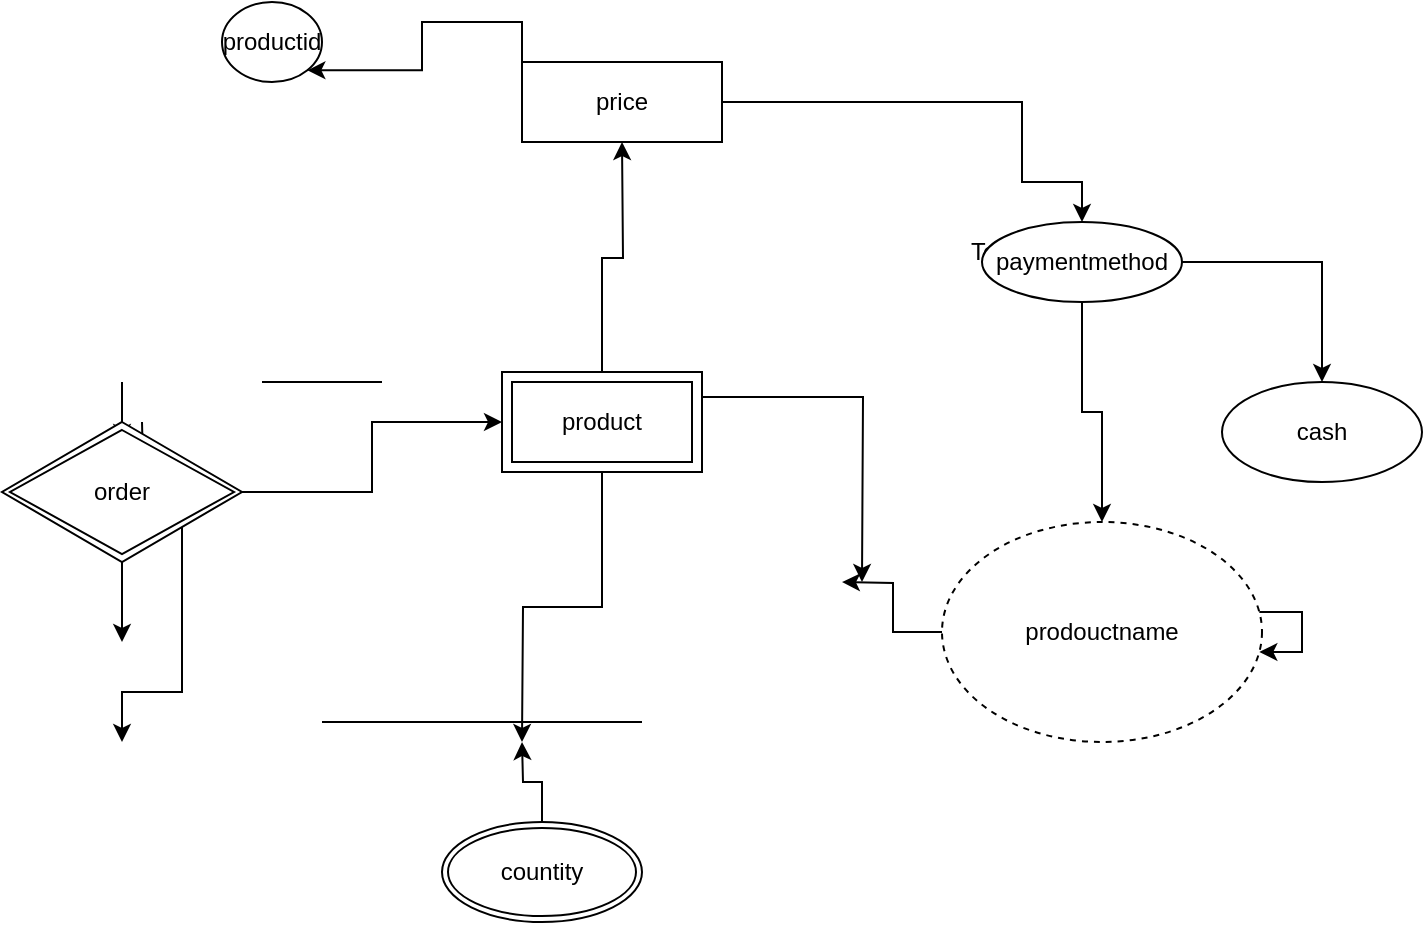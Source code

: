 <mxfile version="24.7.8">
  <diagram name="Page-1" id="nMIdsSAGfcEbU7PECnYd">
    <mxGraphModel dx="2126" dy="606" grid="1" gridSize="10" guides="1" tooltips="1" connect="1" arrows="1" fold="1" page="1" pageScale="1" pageWidth="850" pageHeight="1100" math="0" shadow="0">
      <root>
        <mxCell id="0" />
        <mxCell id="1" parent="0" />
        <mxCell id="_Bo3_sBhR5wy6XbTODaC-23" style="edgeStyle=orthogonalEdgeStyle;rounded=0;orthogonalLoop=1;jettySize=auto;html=1;exitX=1;exitY=0.5;exitDx=0;exitDy=0;" parent="1" source="_Bo3_sBhR5wy6XbTODaC-4" target="_Bo3_sBhR5wy6XbTODaC-37" edge="1">
          <mxGeometry relative="1" as="geometry">
            <mxPoint x="300" y="280" as="targetPoint" />
            <Array as="points">
              <mxPoint x="300" y="170" />
              <mxPoint x="300" y="210" />
              <mxPoint x="330" y="210" />
            </Array>
          </mxGeometry>
        </mxCell>
        <mxCell id="_Bo3_sBhR5wy6XbTODaC-35" style="edgeStyle=orthogonalEdgeStyle;rounded=0;orthogonalLoop=1;jettySize=auto;html=1;exitX=0;exitY=0;exitDx=0;exitDy=0;entryX=1;entryY=1;entryDx=0;entryDy=0;" parent="1" source="_Bo3_sBhR5wy6XbTODaC-4" target="_Bo3_sBhR5wy6XbTODaC-7" edge="1">
          <mxGeometry relative="1" as="geometry" />
        </mxCell>
        <mxCell id="_Bo3_sBhR5wy6XbTODaC-4" value="price" style="whiteSpace=wrap;html=1;align=center;" parent="1" vertex="1">
          <mxGeometry x="50" y="150" width="100" height="40" as="geometry" />
        </mxCell>
        <mxCell id="_Bo3_sBhR5wy6XbTODaC-8" style="edgeStyle=orthogonalEdgeStyle;rounded=0;orthogonalLoop=1;jettySize=auto;html=1;exitX=0.5;exitY=1;exitDx=0;exitDy=0;" parent="1" source="_Bo3_sBhR5wy6XbTODaC-5" edge="1">
          <mxGeometry relative="1" as="geometry">
            <mxPoint x="-150" y="440" as="targetPoint" />
          </mxGeometry>
        </mxCell>
        <mxCell id="_Bo3_sBhR5wy6XbTODaC-22" style="edgeStyle=orthogonalEdgeStyle;rounded=0;orthogonalLoop=1;jettySize=auto;html=1;exitX=1;exitY=0;exitDx=0;exitDy=0;" parent="1" source="_Bo3_sBhR5wy6XbTODaC-5" edge="1">
          <mxGeometry relative="1" as="geometry">
            <mxPoint x="-150" y="490" as="targetPoint" />
            <Array as="points">
              <mxPoint x="-130" y="465" />
              <mxPoint x="-149" y="465" />
            </Array>
          </mxGeometry>
        </mxCell>
        <mxCell id="_Bo3_sBhR5wy6XbTODaC-31" style="edgeStyle=orthogonalEdgeStyle;rounded=0;orthogonalLoop=1;jettySize=auto;html=1;" parent="1" source="_Bo3_sBhR5wy6XbTODaC-5" edge="1">
          <mxGeometry relative="1" as="geometry">
            <mxPoint x="-150" y="340" as="targetPoint" />
            <mxPoint x="-140" y="330" as="sourcePoint" />
          </mxGeometry>
        </mxCell>
        <mxCell id="_Bo3_sBhR5wy6XbTODaC-7" value="productid" style="ellipse;whiteSpace=wrap;html=1;align=center;" parent="1" vertex="1">
          <mxGeometry x="-100" y="120" width="50" height="40" as="geometry" />
        </mxCell>
        <mxCell id="_Bo3_sBhR5wy6XbTODaC-25" style="edgeStyle=orthogonalEdgeStyle;rounded=0;orthogonalLoop=1;jettySize=auto;html=1;exitX=0.5;exitY=0;exitDx=0;exitDy=0;" parent="1" source="_Bo3_sBhR5wy6XbTODaC-9" edge="1">
          <mxGeometry relative="1" as="geometry">
            <mxPoint x="100" y="190" as="targetPoint" />
          </mxGeometry>
        </mxCell>
        <mxCell id="_Bo3_sBhR5wy6XbTODaC-26" style="edgeStyle=orthogonalEdgeStyle;rounded=0;orthogonalLoop=1;jettySize=auto;html=1;exitX=1;exitY=0.25;exitDx=0;exitDy=0;" parent="1" source="_Bo3_sBhR5wy6XbTODaC-9" edge="1">
          <mxGeometry relative="1" as="geometry">
            <mxPoint x="220" y="410" as="targetPoint" />
          </mxGeometry>
        </mxCell>
        <mxCell id="_Bo3_sBhR5wy6XbTODaC-36" style="edgeStyle=orthogonalEdgeStyle;rounded=0;orthogonalLoop=1;jettySize=auto;html=1;" parent="1" source="_Bo3_sBhR5wy6XbTODaC-9" edge="1">
          <mxGeometry relative="1" as="geometry">
            <mxPoint x="50" y="490" as="targetPoint" />
          </mxGeometry>
        </mxCell>
        <mxCell id="_Bo3_sBhR5wy6XbTODaC-9" value="product" style="shape=ext;margin=3;double=1;whiteSpace=wrap;html=1;align=center;" parent="1" vertex="1">
          <mxGeometry x="40" y="305" width="100" height="50" as="geometry" />
        </mxCell>
        <mxCell id="_Bo3_sBhR5wy6XbTODaC-10" value="" style="endArrow=none;html=1;rounded=0;" parent="1" edge="1">
          <mxGeometry relative="1" as="geometry">
            <mxPoint x="-50" y="480" as="sourcePoint" />
            <mxPoint x="110" y="480" as="targetPoint" />
          </mxGeometry>
        </mxCell>
        <mxCell id="_Bo3_sBhR5wy6XbTODaC-12" value="" style="line;strokeWidth=1;rotatable=0;dashed=0;labelPosition=right;align=left;verticalAlign=middle;spacingTop=0;spacingLeft=6;points=[];portConstraint=eastwest;" parent="1" vertex="1">
          <mxGeometry x="-80" y="305" width="60" height="10" as="geometry" />
        </mxCell>
        <mxCell id="_Bo3_sBhR5wy6XbTODaC-30" style="edgeStyle=orthogonalEdgeStyle;rounded=0;orthogonalLoop=1;jettySize=auto;html=1;" parent="1" source="_Bo3_sBhR5wy6XbTODaC-13" edge="1">
          <mxGeometry relative="1" as="geometry">
            <mxPoint x="210" y="410" as="targetPoint" />
          </mxGeometry>
        </mxCell>
        <mxCell id="_Bo3_sBhR5wy6XbTODaC-13" value="prodouctname" style="ellipse;whiteSpace=wrap;html=1;align=center;dashed=1;" parent="1" vertex="1">
          <mxGeometry x="260" y="380" width="160" height="110" as="geometry" />
        </mxCell>
        <mxCell id="_Bo3_sBhR5wy6XbTODaC-18" style="edgeStyle=orthogonalEdgeStyle;rounded=0;orthogonalLoop=1;jettySize=auto;html=1;" parent="1" source="_Bo3_sBhR5wy6XbTODaC-13" target="_Bo3_sBhR5wy6XbTODaC-13" edge="1">
          <mxGeometry relative="1" as="geometry" />
        </mxCell>
        <mxCell id="_Bo3_sBhR5wy6XbTODaC-28" style="edgeStyle=orthogonalEdgeStyle;rounded=0;orthogonalLoop=1;jettySize=auto;html=1;exitX=0.5;exitY=0;exitDx=0;exitDy=0;" parent="1" source="_Bo3_sBhR5wy6XbTODaC-24" edge="1">
          <mxGeometry relative="1" as="geometry">
            <mxPoint x="50" y="490" as="targetPoint" />
          </mxGeometry>
        </mxCell>
        <mxCell id="_Bo3_sBhR5wy6XbTODaC-24" value="countity" style="ellipse;shape=doubleEllipse;margin=3;whiteSpace=wrap;html=1;align=center;" parent="1" vertex="1">
          <mxGeometry x="10" y="530" width="100" height="50" as="geometry" />
        </mxCell>
        <mxCell id="_Bo3_sBhR5wy6XbTODaC-27" value="Text" style="text;html=1;align=center;verticalAlign=middle;resizable=0;points=[];autosize=1;strokeColor=none;fillColor=none;" parent="1" vertex="1">
          <mxGeometry x="260" y="230" width="50" height="30" as="geometry" />
        </mxCell>
        <mxCell id="_Bo3_sBhR5wy6XbTODaC-32" style="edgeStyle=orthogonalEdgeStyle;rounded=0;orthogonalLoop=1;jettySize=auto;html=1;exitX=0.5;exitY=1;exitDx=0;exitDy=0;" parent="1" source="_Bo3_sBhR5wy6XbTODaC-5" target="_Bo3_sBhR5wy6XbTODaC-5" edge="1">
          <mxGeometry relative="1" as="geometry" />
        </mxCell>
        <mxCell id="_Bo3_sBhR5wy6XbTODaC-33" value="" style="edgeStyle=orthogonalEdgeStyle;rounded=0;orthogonalLoop=1;jettySize=auto;html=1;" parent="1" target="_Bo3_sBhR5wy6XbTODaC-5" edge="1">
          <mxGeometry relative="1" as="geometry">
            <mxPoint x="-150" y="340" as="targetPoint" />
            <mxPoint x="-140" y="330" as="sourcePoint" />
          </mxGeometry>
        </mxCell>
        <mxCell id="_Bo3_sBhR5wy6XbTODaC-34" style="edgeStyle=orthogonalEdgeStyle;rounded=0;orthogonalLoop=1;jettySize=auto;html=1;exitX=1;exitY=0.5;exitDx=0;exitDy=0;" parent="1" source="_Bo3_sBhR5wy6XbTODaC-5" target="_Bo3_sBhR5wy6XbTODaC-9" edge="1">
          <mxGeometry relative="1" as="geometry" />
        </mxCell>
        <mxCell id="_Bo3_sBhR5wy6XbTODaC-5" value="order" style="shape=rhombus;double=1;perimeter=rhombusPerimeter;whiteSpace=wrap;html=1;align=center;" parent="1" vertex="1">
          <mxGeometry x="-210" y="330" width="120" height="70" as="geometry" />
        </mxCell>
        <mxCell id="_Bo3_sBhR5wy6XbTODaC-38" style="edgeStyle=orthogonalEdgeStyle;rounded=0;orthogonalLoop=1;jettySize=auto;html=1;" parent="1" source="_Bo3_sBhR5wy6XbTODaC-37" target="_Bo3_sBhR5wy6XbTODaC-39" edge="1">
          <mxGeometry relative="1" as="geometry">
            <mxPoint x="450" y="330" as="targetPoint" />
          </mxGeometry>
        </mxCell>
        <mxCell id="_Bo3_sBhR5wy6XbTODaC-70" value="" style="edgeStyle=orthogonalEdgeStyle;rounded=0;orthogonalLoop=1;jettySize=auto;html=1;" parent="1" source="_Bo3_sBhR5wy6XbTODaC-37" target="_Bo3_sBhR5wy6XbTODaC-13" edge="1">
          <mxGeometry relative="1" as="geometry" />
        </mxCell>
        <mxCell id="_Bo3_sBhR5wy6XbTODaC-37" value="paymentmethod" style="ellipse;whiteSpace=wrap;html=1;align=center;" parent="1" vertex="1">
          <mxGeometry x="280" y="230" width="100" height="40" as="geometry" />
        </mxCell>
        <mxCell id="_Bo3_sBhR5wy6XbTODaC-39" value="cash" style="ellipse;whiteSpace=wrap;html=1;align=center;" parent="1" vertex="1">
          <mxGeometry x="400" y="310" width="100" height="50" as="geometry" />
        </mxCell>
        <mxCell id="_Bo3_sBhR5wy6XbTODaC-40" style="edgeStyle=orthogonalEdgeStyle;rounded=0;orthogonalLoop=1;jettySize=auto;html=1;exitX=0.5;exitY=1;exitDx=0;exitDy=0;sketch=1;curveFitting=1;jiggle=2;flowAnimation=1;shadow=1;strokeColor=none;" parent="1" source="_Bo3_sBhR5wy6XbTODaC-13" target="_Bo3_sBhR5wy6XbTODaC-13" edge="1">
          <mxGeometry relative="1" as="geometry" />
        </mxCell>
      </root>
    </mxGraphModel>
  </diagram>
</mxfile>
